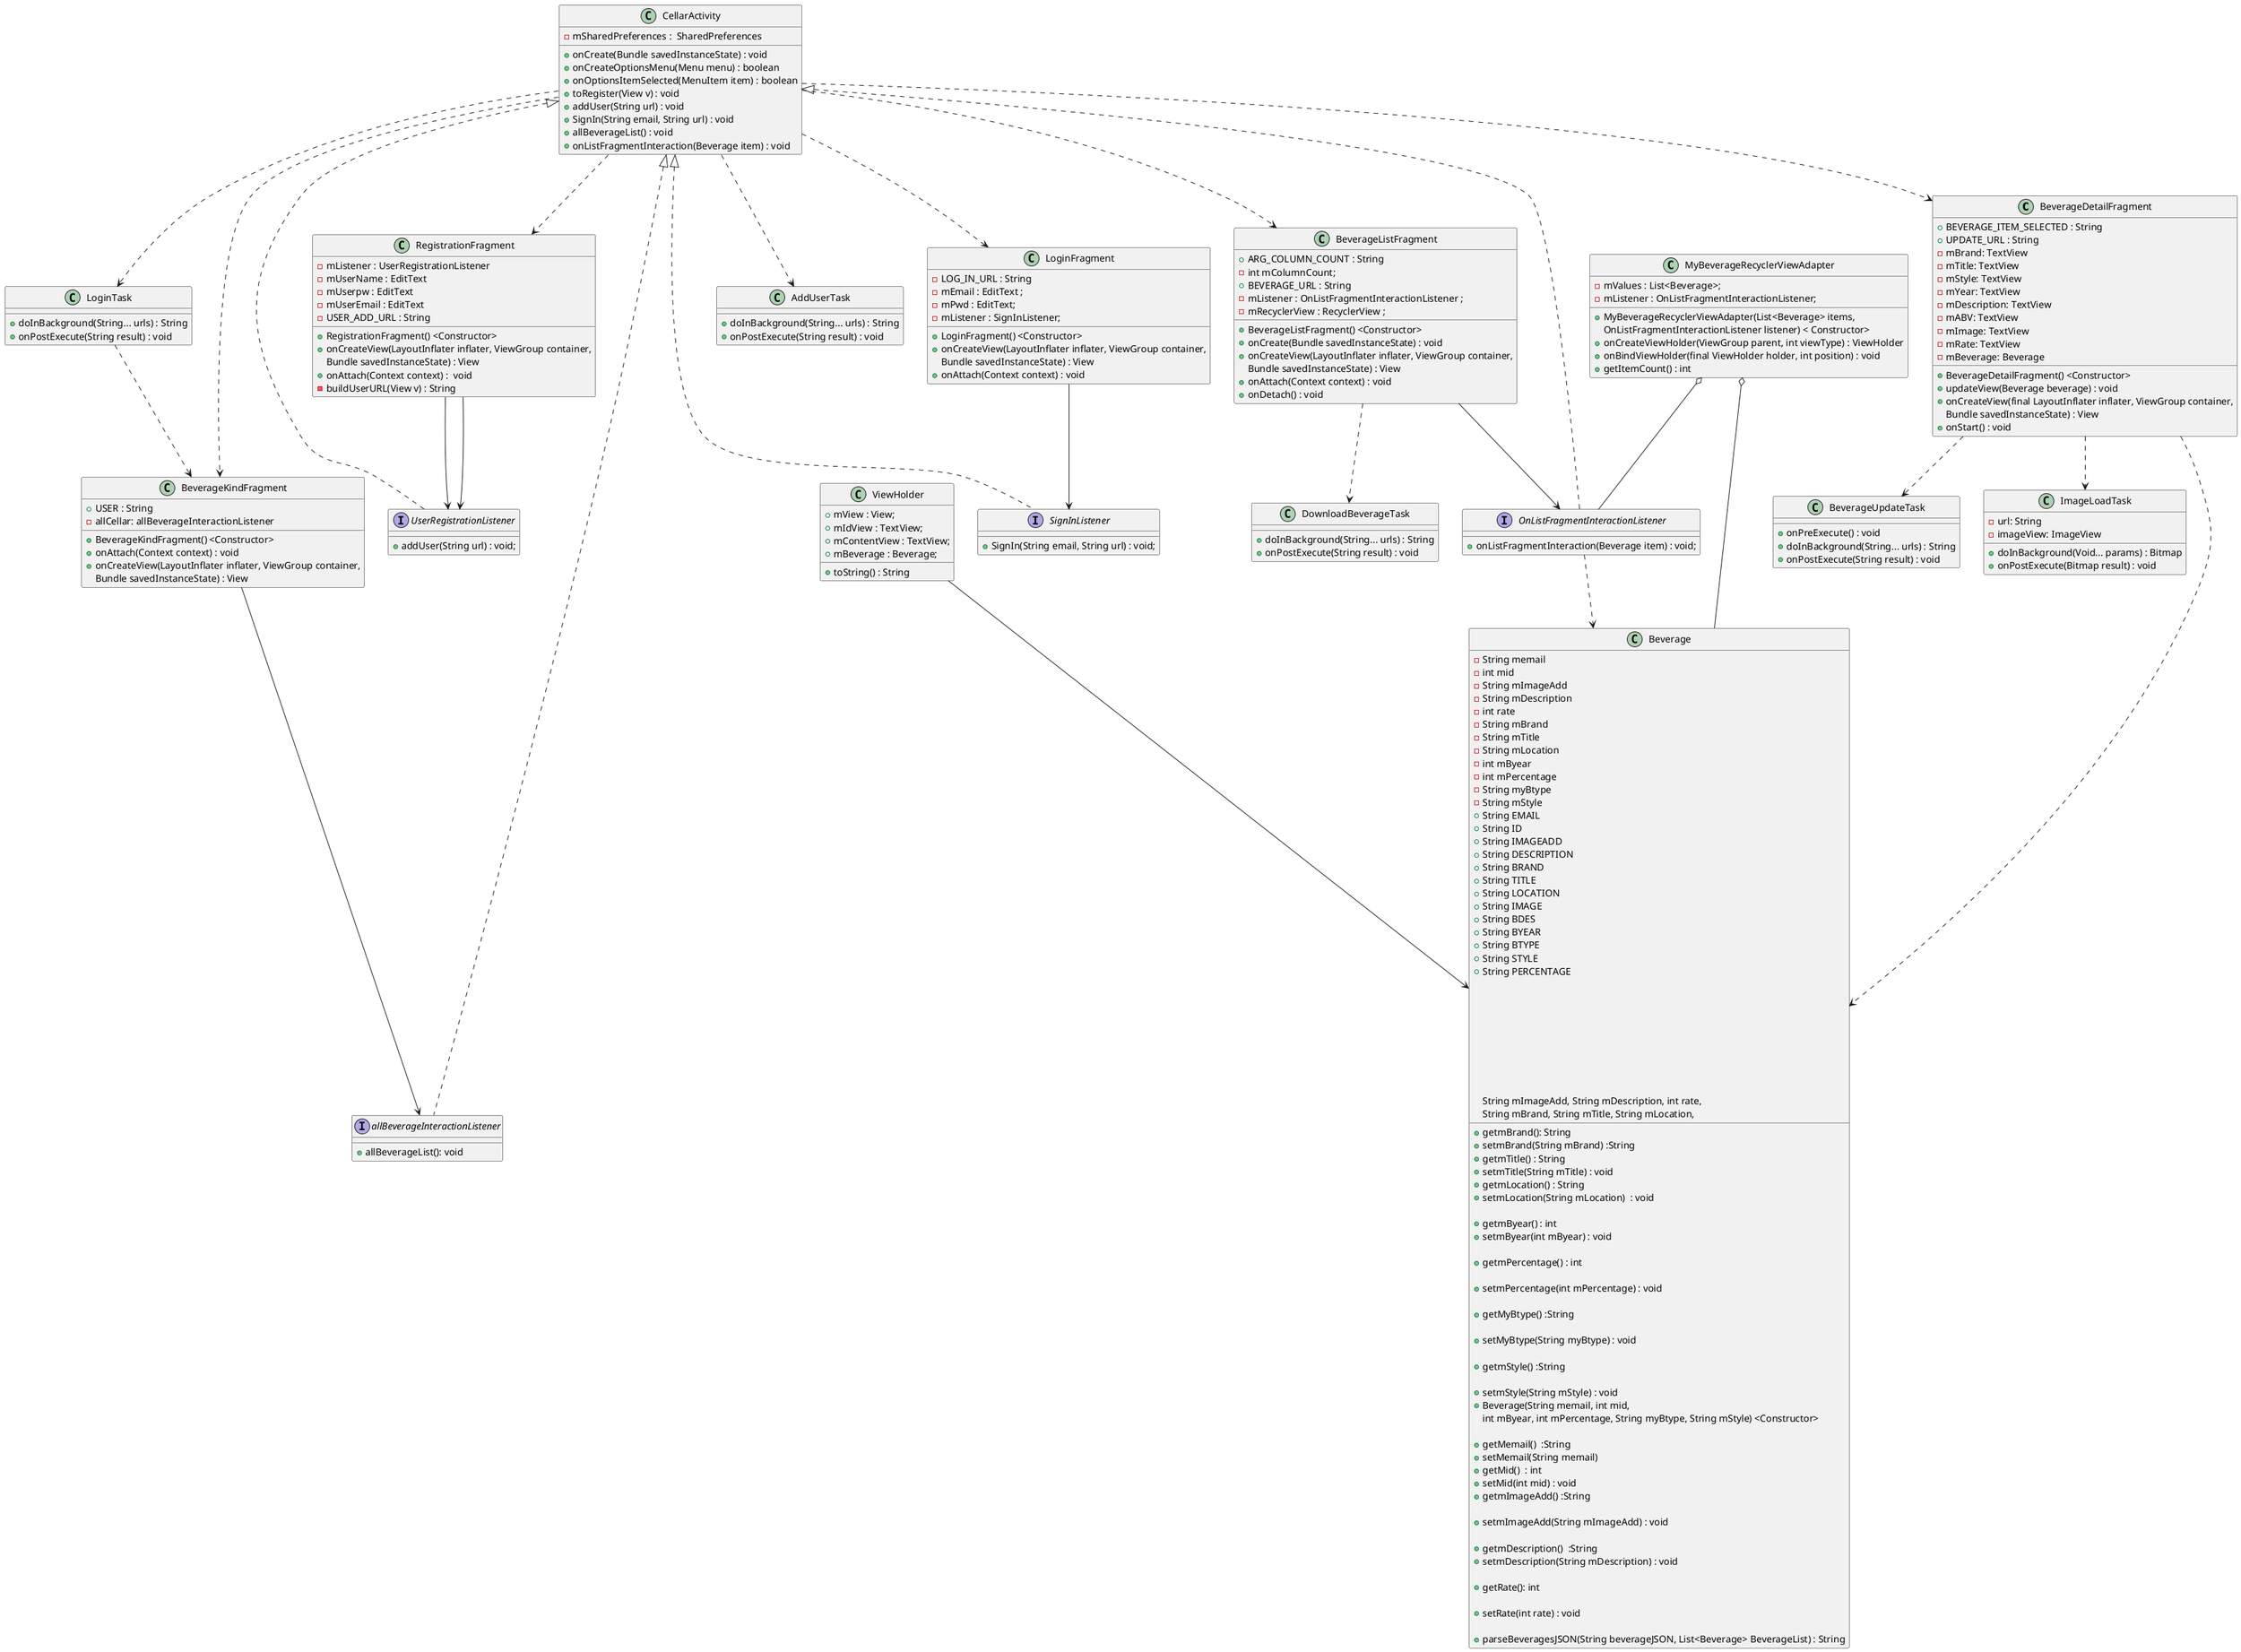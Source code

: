 @startuml


class BeverageDetailFragment {
    + BEVERAGE_ITEM_SELECTED : String
    + UPDATE_URL : String
    - mBrand: TextView
    - mTitle: TextView
    - mStyle: TextView
    - mYear: TextView
    - mDescription: TextView
    - mABV: TextView
    - mImage: TextView
    - mRate: TextView
    - mBeverage: Beverage
    + BeverageDetailFragment() <Constructor>
    + updateView(Beverage beverage) : void
    + onCreateView(final LayoutInflater inflater, ViewGroup container,
                                 Bundle savedInstanceState) : View
    + onStart() : void

}
class BeverageUpdateTask{
          + onPreExecute() : void
          + doInBackground(String... urls) : String
          + onPostExecute(String result) : void
      }


class ImageLoadTask {
    - url: String
    - imageView: ImageView
    + doInBackground(Void... params) : Bitmap
    + onPostExecute(Bitmap result) : void
}

class BeverageKindFragment {
    + USER : String
    - allCellar: allBeverageInteractionListener
    + BeverageKindFragment() <Constructor>
    +  onAttach(Context context) : void
    + onCreateView(LayoutInflater inflater, ViewGroup container,
                                 Bundle savedInstanceState) : View

}

interface allBeverageInteractionListener {
    + allBeverageList(): void
}

class RegistrationFragment {
    - mListener : UserRegistrationListener
    - mUserName : EditText
    - mUserpw : EditText
    - mUserEmail : EditText
    - USER_ADD_URL : String
    + RegistrationFragment() <Constructor>
    + onCreateView(LayoutInflater inflater, ViewGroup container,
                                 Bundle savedInstanceState) : View
    + onAttach(Context context) :  void
    - buildUserURL(View v) : String
}

interface UserRegistrationListener {
    + addUser(String url) : void;
}

class BeverageListFragment {
    + ARG_COLUMN_COUNT : String
    - int mColumnCount;
    + BEVERAGE_URL : String
    - mListener : OnListFragmentInteractionListener ;
    - mRecyclerView : RecyclerView ;
    + BeverageListFragment() <Constructor>
    + onCreate(Bundle savedInstanceState) : void
    + onCreateView(LayoutInflater inflater, ViewGroup container,
                                 Bundle savedInstanceState) : View
    + onAttach(Context context) : void
    + onDetach() : void

}


interface OnListFragmentInteractionListener {
    + onListFragmentInteraction(Beverage item) : void;
}

class DownloadBeverageTask{
    + doInBackground(String... urls) : String
    + onPostExecute(String result) : void
}

class CellarActivity {
    - mSharedPreferences :  SharedPreferences
    + onCreate(Bundle savedInstanceState) : void
    + onCreateOptionsMenu(Menu menu) : boolean
    + onOptionsItemSelected(MenuItem item) : boolean
    + toRegister(View v) : void
    + addUser(String url) : void
    + SignIn(String email, String url) : void
    + allBeverageList() : void
    + onListFragmentInteraction(Beverage item) : void
}

class AddUserTask{
    + doInBackground(String... urls) : String
    + onPostExecute(String result) : void
}

class LoginTask {
    + doInBackground(String... urls) : String
    + onPostExecute(String result) : void
}
class LoginFragment{
    - LOG_IN_URL : String
    - mEmail : EditText ;
    - mPwd : EditText;
    - mListener : SignInListener;
    + LoginFragment() <Constructor>
    + onCreateView(LayoutInflater inflater, ViewGroup container,
                                 Bundle savedInstanceState) : View
    + onAttach(Context context) : void
}

interface SignInListener {
    + SignIn(String email, String url) : void;
}

class MyBeverageRecyclerViewAdapter {
    - mValues : List<Beverage>;
    - mListener : OnListFragmentInteractionListener;
    + MyBeverageRecyclerViewAdapter(List<Beverage> items,
    OnListFragmentInteractionListener listener) < Constructor>
    + onCreateViewHolder(ViewGroup parent, int viewType) : ViewHolder
    + onBindViewHolder(final ViewHolder holder, int position) : void
    + getItemCount() : int
}




class ViewHolder{
    + mView : View;
    + mIdView : TextView;
    + mContentView : TextView;
    + mBeverage : Beverage;
    + toString() : String
}

class Beverage {
     - String memail
     - int mid
     - String mImageAdd
     - String mDescription
     - int rate
     - String mBrand
     - String mTitle
     - String mLocation
     - int mByear
     - int mPercentage
     - String myBtype
     - String mStyle
     + String EMAIL
     + String ID
     + String IMAGEADD
     + String DESCRIPTION
     + String BRAND
     + String TITLE
     + String LOCATION
     + String IMAGE
     + String BDES
     + String BYEAR
     + String BTYPE
     + String STYLE
     + String PERCENTAGE
     + getmBrand(): String
     + setmBrand(String mBrand) :String
     + getmTitle() : String
     + setmTitle(String mTitle) : void
     + getmLocation() : String
     + setmLocation(String mLocation)  : void

     + getmByear() : int
     + setmByear(int mByear) : void

     + getmPercentage() : int

     + setmPercentage(int mPercentage) : void

     + getMyBtype() :String

     + setMyBtype(String myBtype) : void

     + getmStyle() :String

     + setmStyle(String mStyle) : void


     + Beverage(String memail, int mid,
                        String mImageAdd, String mDescription, int rate,
                        String mBrand, String mTitle, String mLocation,
                        int mByear, int mPercentage, String myBtype, String mStyle) <Constructor>

     + getMemail()  :String
     + setMemail(String memail)
     + getMid()  : int
     + setMid(int mid) : void
     + getmImageAdd() :String

     + setmImageAdd(String mImageAdd) : void

     + getmDescription()  :String
     + setmDescription(String mDescription) : void

     +getRate(): int

     + setRate(int rate) : void

     + parseBeveragesJSON(String beverageJSON, List<Beverage> BeverageList) : String
}

MyBeverageRecyclerViewAdapter o-- Beverage
MyBeverageRecyclerViewAdapter o-- OnListFragmentInteractionListener
ViewHolder --> Beverage
BeverageDetailFragment  ..> Beverage
BeverageDetailFragment  ..> BeverageUpdateTask
BeverageDetailFragment  ..> ImageLoadTask
BeverageKindFragment  --> allBeverageInteractionListener
RegistrationFragment  --> UserRegistrationListener
BeverageListFragment --> OnListFragmentInteractionListener
BeverageListFragment ..> DownloadBeverageTask
OnListFragmentInteractionListener  ..> Beverage
LoginFragment --> SignInListener
CellarActivity <|.. OnListFragmentInteractionListener
CellarActivity <|.. allBeverageInteractionListener
CellarActivity <|.. SignInListener
CellarActivity <|.. UserRegistrationListener
CellarActivity ..> LoginFragment
CellarActivity ..> BeverageKindFragment
CellarActivity ..> RegistrationFragment
CellarActivity ..> AddUserTask
CellarActivity ..> LoginTask
CellarActivity ..> BeverageListFragment
CellarActivity ..> BeverageDetailFragment
LoginTask ..> BeverageKindFragment
RegistrationFragment --> UserRegistrationListener


@enduml